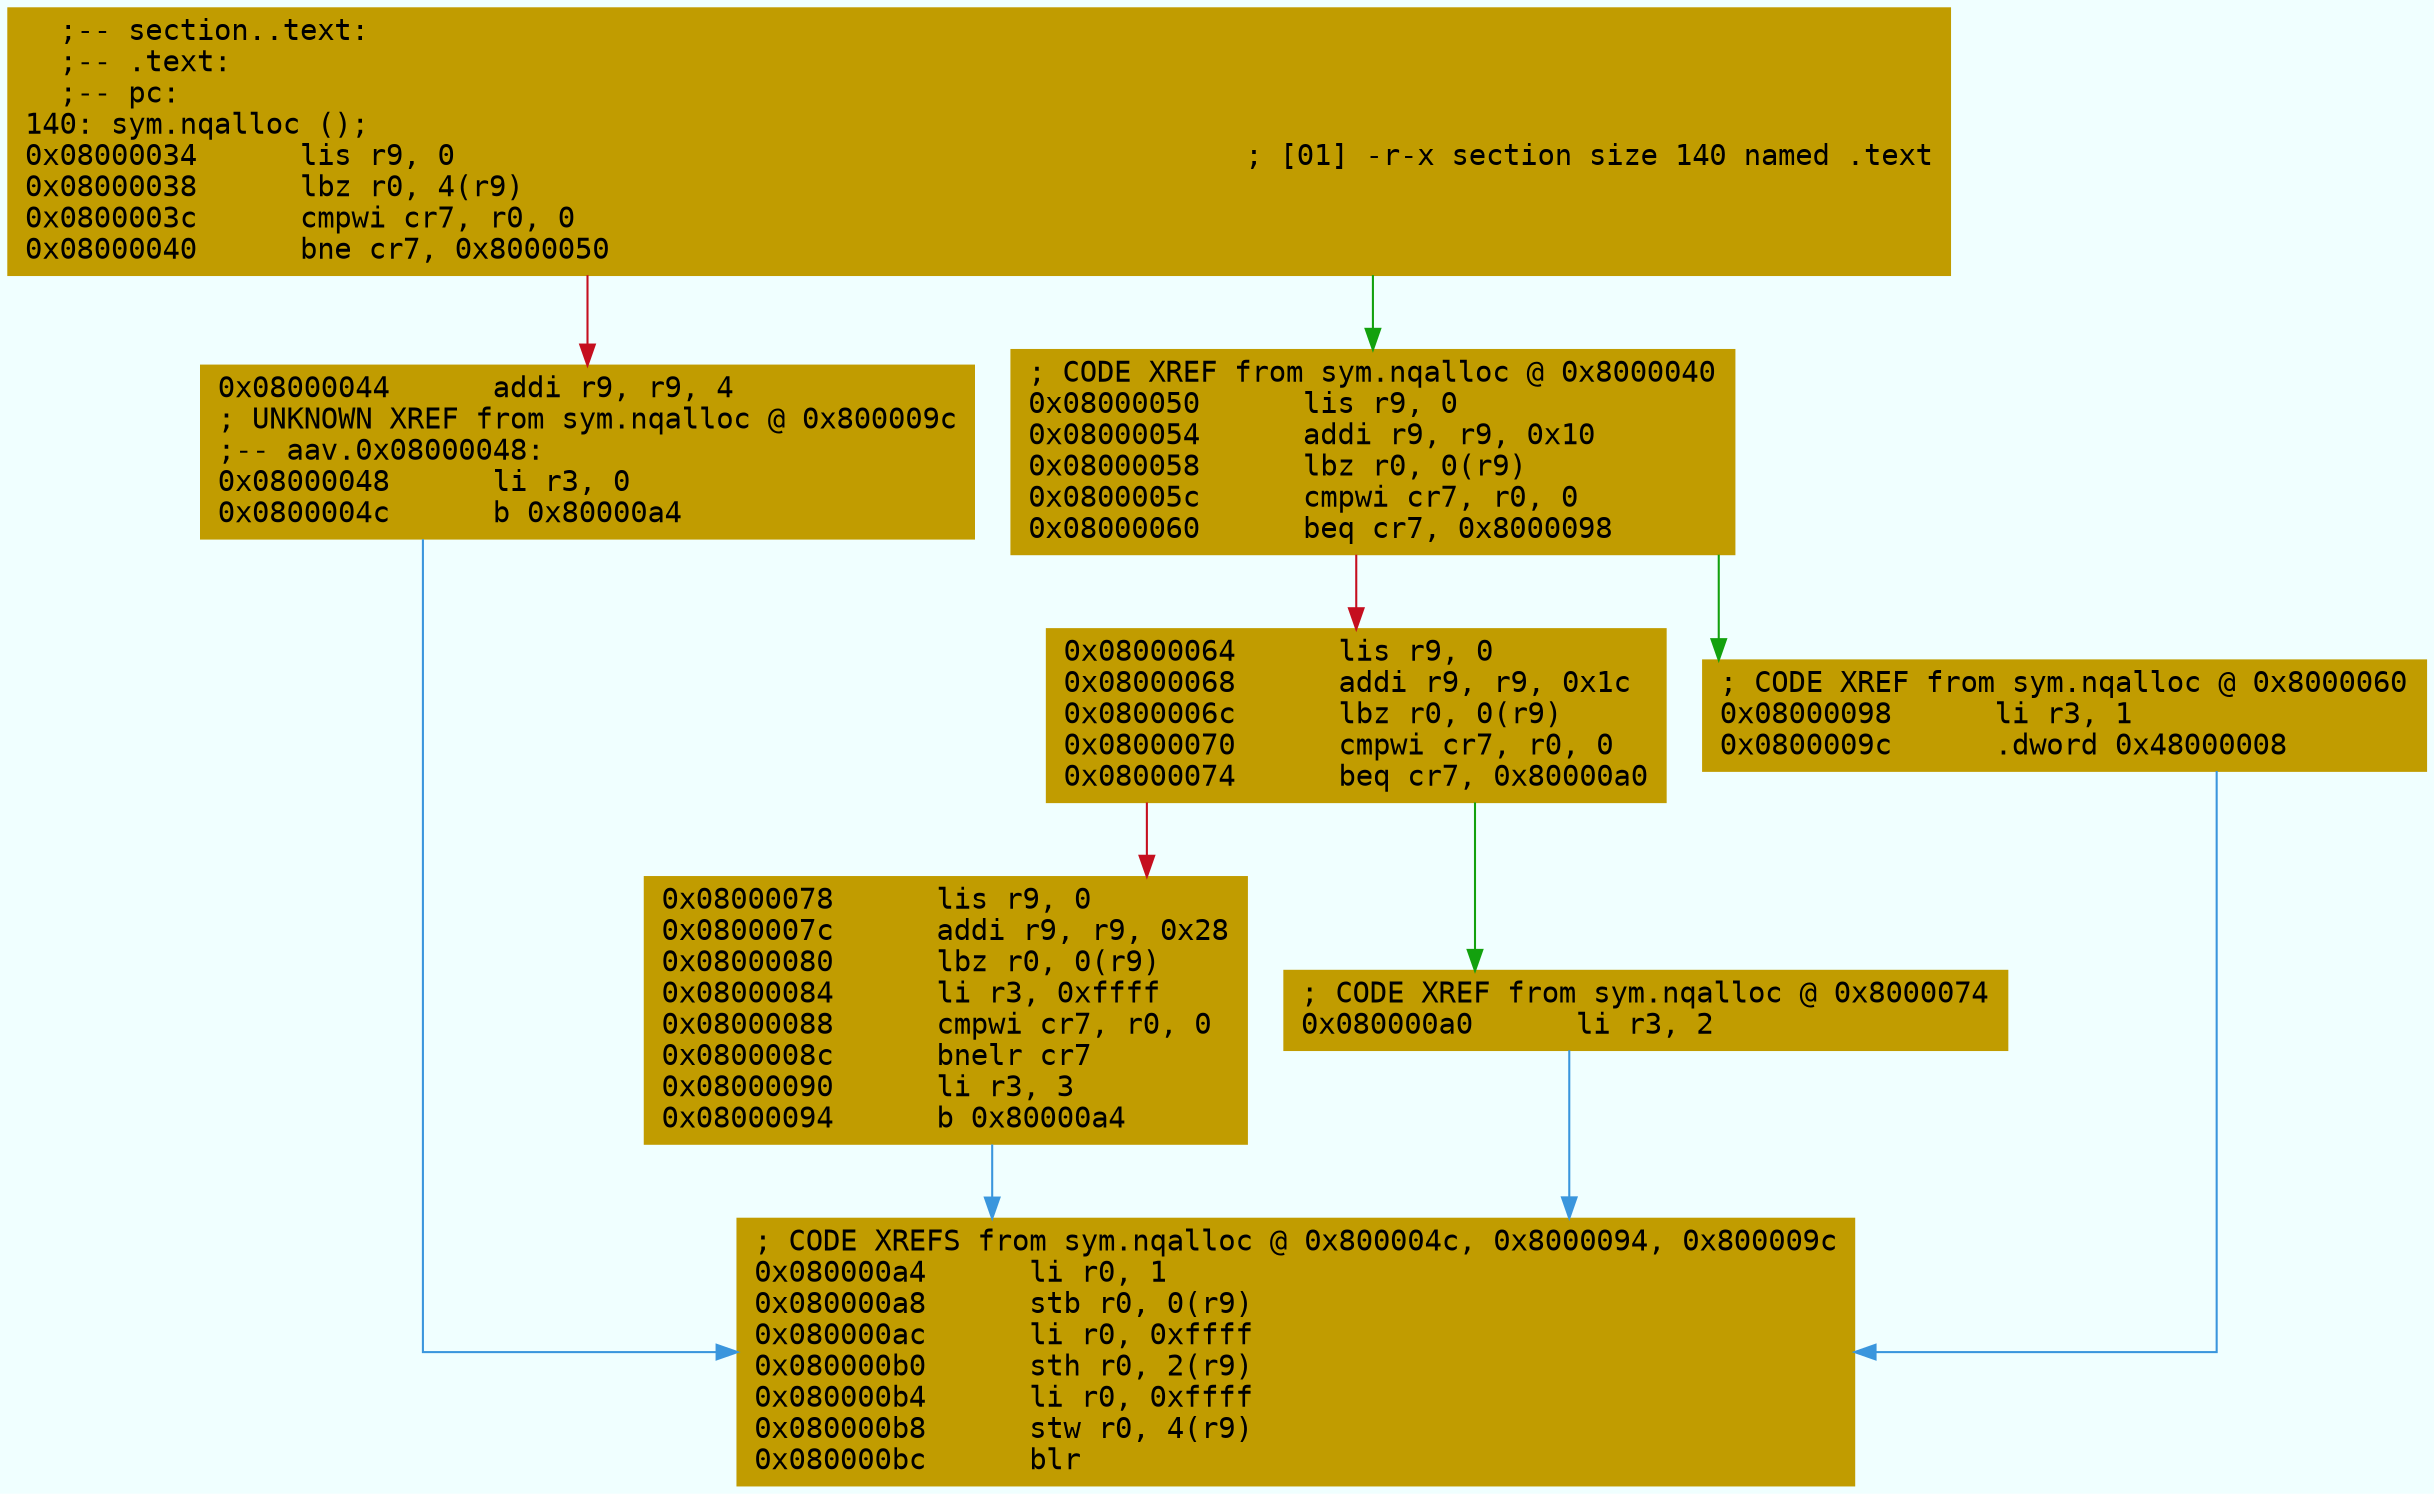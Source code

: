 digraph code {
	graph [bgcolor=azure fontsize=8 fontname="Courier" splines="ortho"];
	node [fillcolor=gray style=filled shape=box];
	edge [arrowhead="normal"];
	"0x08000034" [URL="sym.nqalloc/0x08000034", fillcolor="#c19c00",color="#c19c00", fontname="Courier",label="  ;-- section..text:\l  ;-- .text:\l  ;-- pc:\l140: sym.nqalloc ();\l0x08000034      lis r9, 0                                              ; [01] -r-x section size 140 named .text\l0x08000038      lbz r0, 4(r9)\l0x0800003c      cmpwi cr7, r0, 0\l0x08000040      bne cr7, 0x8000050\l"]
	"0x08000044" [URL="sym.nqalloc/0x08000044", fillcolor="#c19c00",color="#c19c00", fontname="Courier",label="0x08000044      addi r9, r9, 4\l; UNKNOWN XREF from sym.nqalloc @ 0x800009c\l;-- aav.0x08000048:\l0x08000048      li r3, 0\l0x0800004c      b 0x80000a4\l"]
	"0x08000050" [URL="sym.nqalloc/0x08000050", fillcolor="#c19c00",color="#c19c00", fontname="Courier",label="; CODE XREF from sym.nqalloc @ 0x8000040\l0x08000050      lis r9, 0\l0x08000054      addi r9, r9, 0x10\l0x08000058      lbz r0, 0(r9)\l0x0800005c      cmpwi cr7, r0, 0\l0x08000060      beq cr7, 0x8000098\l"]
	"0x08000064" [URL="sym.nqalloc/0x08000064", fillcolor="#c19c00",color="#c19c00", fontname="Courier",label="0x08000064      lis r9, 0\l0x08000068      addi r9, r9, 0x1c\l0x0800006c      lbz r0, 0(r9)\l0x08000070      cmpwi cr7, r0, 0\l0x08000074      beq cr7, 0x80000a0\l"]
	"0x08000078" [URL="sym.nqalloc/0x08000078", fillcolor="#c19c00",color="#c19c00", fontname="Courier",label="0x08000078      lis r9, 0\l0x0800007c      addi r9, r9, 0x28\l0x08000080      lbz r0, 0(r9)\l0x08000084      li r3, 0xffff\l0x08000088      cmpwi cr7, r0, 0\l0x0800008c      bnelr cr7\l0x08000090      li r3, 3\l0x08000094      b 0x80000a4\l"]
	"0x08000098" [URL="sym.nqalloc/0x08000098", fillcolor="#c19c00",color="#c19c00", fontname="Courier",label="; CODE XREF from sym.nqalloc @ 0x8000060\l0x08000098      li r3, 1\l0x0800009c      .dword 0x48000008\l"]
	"0x080000a0" [URL="sym.nqalloc/0x080000a0", fillcolor="#c19c00",color="#c19c00", fontname="Courier",label="; CODE XREF from sym.nqalloc @ 0x8000074\l0x080000a0      li r3, 2\l"]
	"0x080000a4" [URL="sym.nqalloc/0x080000a4", fillcolor="#c19c00",color="#c19c00", fontname="Courier",label="; CODE XREFS from sym.nqalloc @ 0x800004c, 0x8000094, 0x800009c\l0x080000a4      li r0, 1\l0x080000a8      stb r0, 0(r9)\l0x080000ac      li r0, 0xffff\l0x080000b0      sth r0, 2(r9)\l0x080000b4      li r0, 0xffff\l0x080000b8      stw r0, 4(r9)\l0x080000bc      blr\l"]
        "0x08000034" -> "0x08000050" [color="#13a10e"];
        "0x08000034" -> "0x08000044" [color="#c50f1f"];
        "0x08000044" -> "0x080000a4" [color="#3a96dd"];
        "0x08000050" -> "0x08000098" [color="#13a10e"];
        "0x08000050" -> "0x08000064" [color="#c50f1f"];
        "0x08000064" -> "0x080000a0" [color="#13a10e"];
        "0x08000064" -> "0x08000078" [color="#c50f1f"];
        "0x08000078" -> "0x080000a4" [color="#3a96dd"];
        "0x08000098" -> "0x080000a4" [color="#3a96dd"];
        "0x080000a0" -> "0x080000a4" [color="#3a96dd"];
}
